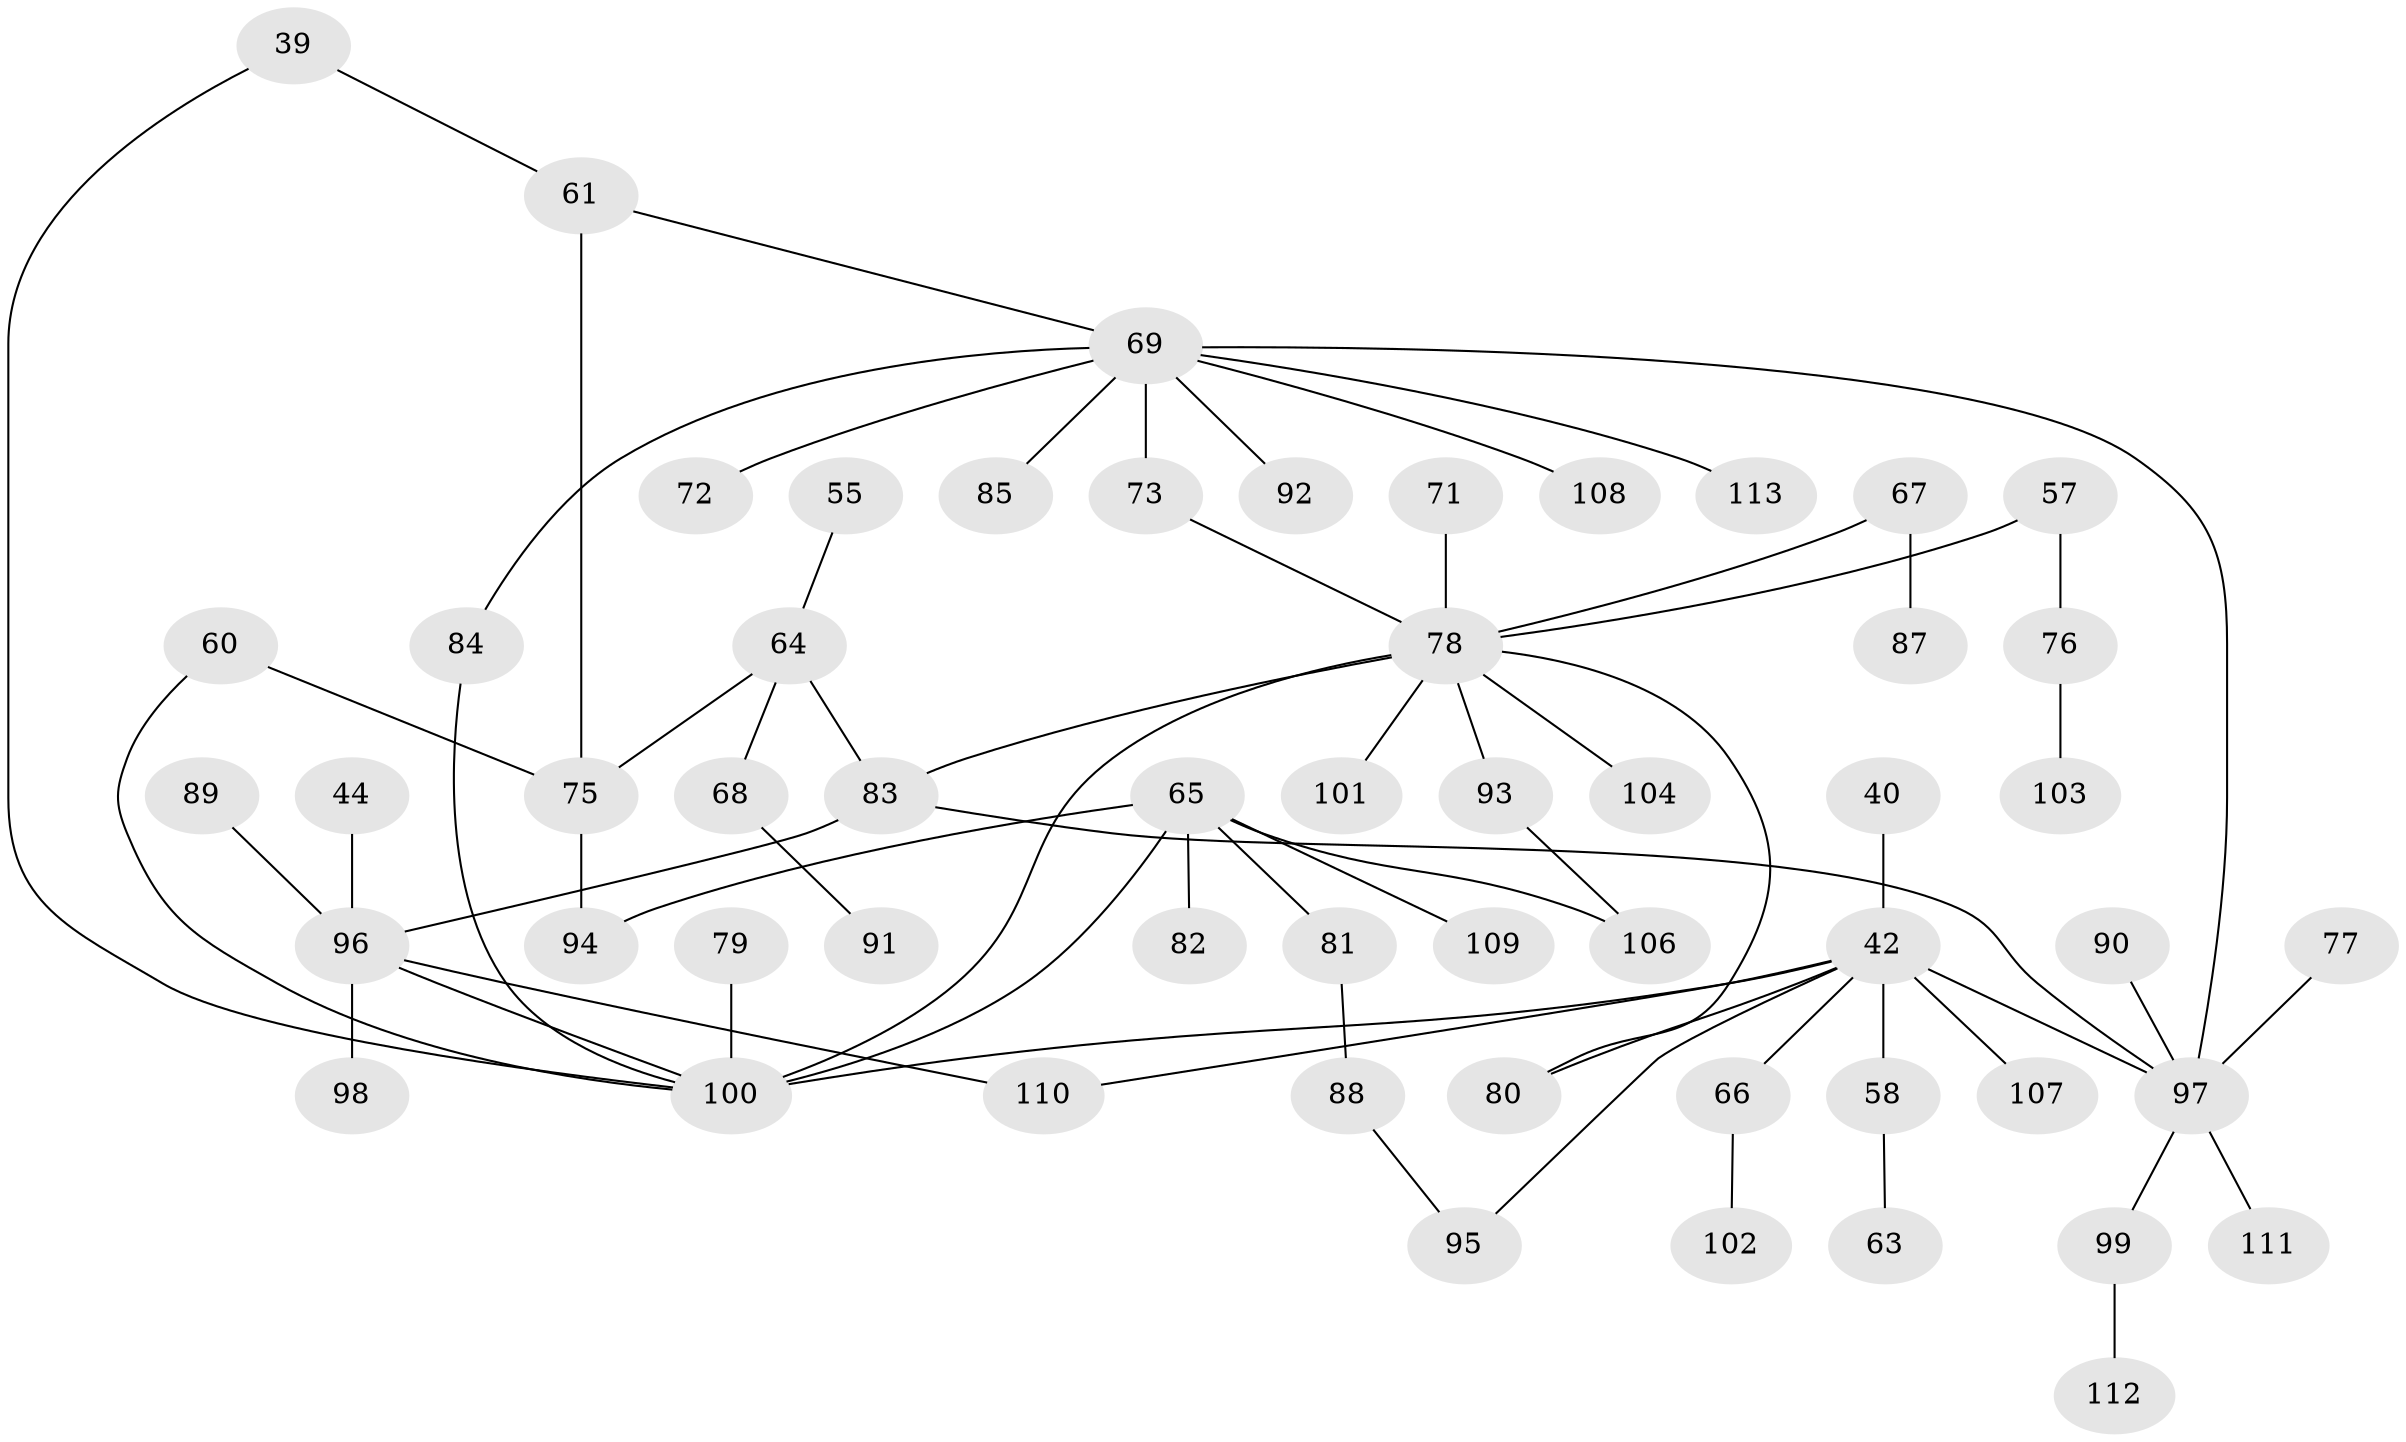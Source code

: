 // original degree distribution, {3: 0.20353982300884957, 6: 0.02654867256637168, 5: 0.02654867256637168, 2: 0.3185840707964602, 4: 0.07079646017699115, 1: 0.336283185840708, 7: 0.017699115044247787}
// Generated by graph-tools (version 1.1) at 2025/42/03/09/25 04:42:54]
// undirected, 56 vertices, 67 edges
graph export_dot {
graph [start="1"]
  node [color=gray90,style=filled];
  39;
  40;
  42 [super="+41"];
  44;
  55;
  57;
  58;
  60;
  61 [super="+50"];
  63;
  64 [super="+20"];
  65 [super="+32"];
  66 [super="+53"];
  67 [super="+62"];
  68;
  69 [super="+27+23+47"];
  71;
  72;
  73;
  75 [super="+13+30"];
  76;
  77;
  78 [super="+48+21+59+34+74+56"];
  79;
  80;
  81;
  82 [super="+46"];
  83 [super="+8"];
  84;
  85;
  87;
  88;
  89;
  90;
  91;
  92;
  93;
  94;
  95 [super="+52+70"];
  96 [super="+7+86"];
  97 [super="+15+19"];
  98 [super="+12"];
  99;
  100 [super="+2+4+5"];
  101;
  102;
  103;
  104;
  106;
  107;
  108 [super="+29"];
  109;
  110 [super="+105"];
  111;
  112;
  113;
  39 -- 61;
  39 -- 100;
  40 -- 42;
  42 -- 58;
  42 -- 97 [weight=2];
  42 -- 100;
  42 -- 107;
  42 -- 80;
  42 -- 95;
  42 -- 66;
  42 -- 110;
  44 -- 96;
  55 -- 64;
  57 -- 76;
  57 -- 78;
  58 -- 63;
  60 -- 100;
  60 -- 75;
  61 -- 75 [weight=2];
  61 -- 69;
  64 -- 68;
  64 -- 75;
  64 -- 83;
  65 -- 106;
  65 -- 94;
  65 -- 100 [weight=2];
  65 -- 81;
  65 -- 109;
  65 -- 82;
  66 -- 102;
  67 -- 78;
  67 -- 87;
  68 -- 91;
  69 -- 113;
  69 -- 97;
  69 -- 72;
  69 -- 73;
  69 -- 85;
  69 -- 92;
  69 -- 84;
  69 -- 108;
  71 -- 78;
  73 -- 78;
  75 -- 94;
  76 -- 103;
  77 -- 97;
  78 -- 83;
  78 -- 101;
  78 -- 93;
  78 -- 80;
  78 -- 104;
  78 -- 100 [weight=2];
  79 -- 100;
  81 -- 88;
  83 -- 96;
  83 -- 97;
  84 -- 100;
  88 -- 95;
  89 -- 96;
  90 -- 97;
  93 -- 106;
  96 -- 100 [weight=2];
  96 -- 98;
  96 -- 110;
  97 -- 111;
  97 -- 99;
  99 -- 112;
}
